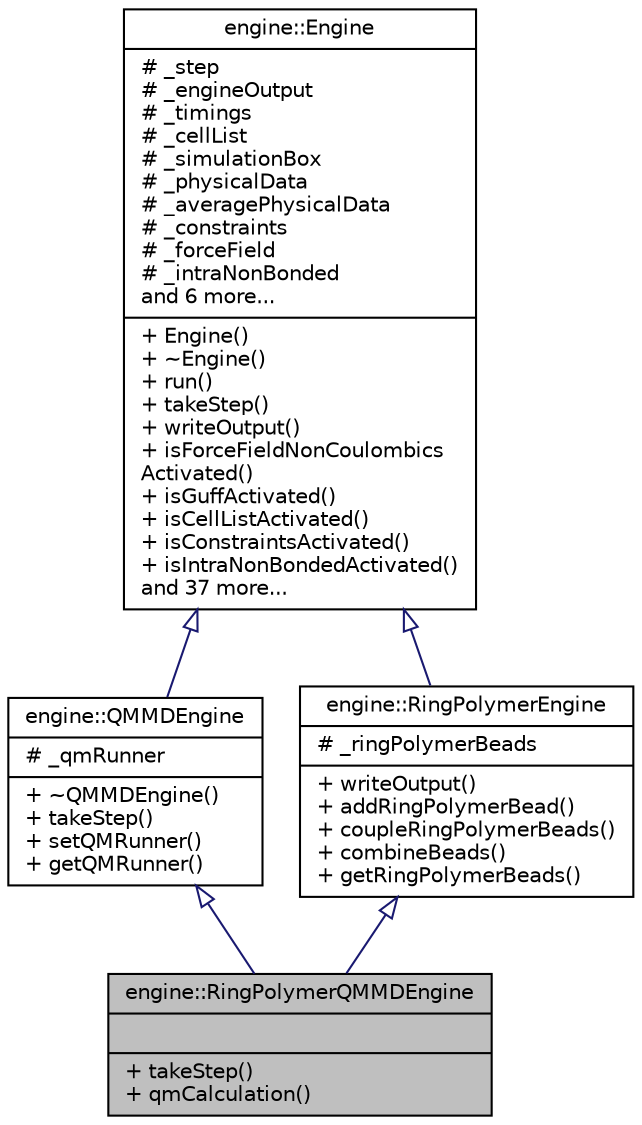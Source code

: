digraph "engine::RingPolymerQMMDEngine"
{
 // LATEX_PDF_SIZE
  edge [fontname="Helvetica",fontsize="10",labelfontname="Helvetica",labelfontsize="10"];
  node [fontname="Helvetica",fontsize="10",shape=record];
  Node1 [label="{engine::RingPolymerQMMDEngine\n||+ takeStep()\l+ qmCalculation()\l}",height=0.2,width=0.4,color="black", fillcolor="grey75", style="filled", fontcolor="black",tooltip=" "];
  Node2 -> Node1 [dir="back",color="midnightblue",fontsize="10",style="solid",arrowtail="onormal",fontname="Helvetica"];
  Node2 [label="{engine::QMMDEngine\n|# _qmRunner\l|+ ~QMMDEngine()\l+ takeStep()\l+ setQMRunner()\l+ getQMRunner()\l}",height=0.2,width=0.4,color="black", fillcolor="white", style="filled",URL="$classengine_1_1QMMDEngine.html",tooltip="Contains all the information needed to run a QM MD simulation."];
  Node3 -> Node2 [dir="back",color="midnightblue",fontsize="10",style="solid",arrowtail="onormal",fontname="Helvetica"];
  Node3 [label="{engine::Engine\n|# _step\l# _engineOutput\l# _timings\l# _cellList\l# _simulationBox\l# _physicalData\l# _averagePhysicalData\l# _constraints\l# _forceField\l# _intraNonBonded\land 6 more...\l|+ Engine()\l+ ~Engine()\l+ run()\l+ takeStep()\l+ writeOutput()\l+ isForceFieldNonCoulombics\lActivated()\l+ isGuffActivated()\l+ isCellListActivated()\l+ isConstraintsActivated()\l+ isIntraNonBondedActivated()\land 37 more...\l}",height=0.2,width=0.4,color="black", fillcolor="white", style="filled",URL="$classengine_1_1Engine.html",tooltip="Contains all the information needed to run the simulation."];
  Node4 -> Node1 [dir="back",color="midnightblue",fontsize="10",style="solid",arrowtail="onormal",fontname="Helvetica"];
  Node4 [label="{engine::RingPolymerEngine\n|# _ringPolymerBeads\l|+ writeOutput()\l+ addRingPolymerBead()\l+ coupleRingPolymerBeads()\l+ combineBeads()\l+ getRingPolymerBeads()\l}",height=0.2,width=0.4,color="black", fillcolor="white", style="filled",URL="$classengine_1_1RingPolymerEngine.html",tooltip=" "];
  Node3 -> Node4 [dir="back",color="midnightblue",fontsize="10",style="solid",arrowtail="onormal",fontname="Helvetica"];
}
